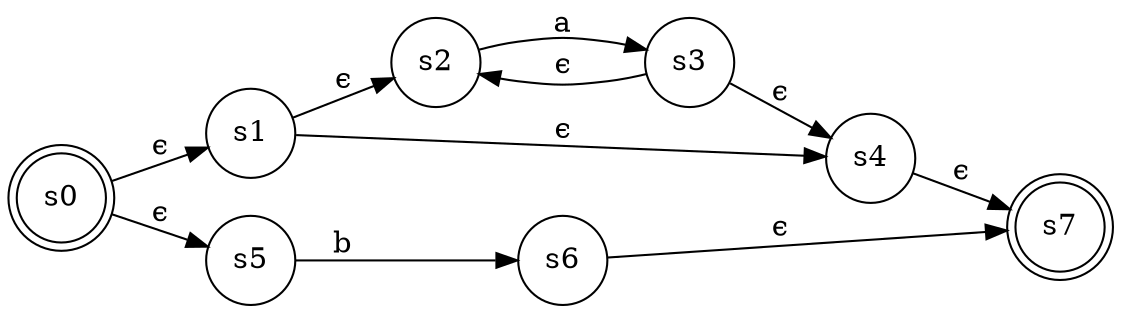 digraph finite_state_machine {
	rankdir=LR size="8,5"
	node [shape=doublecircle]
	s0
	s7

	node [shape=circle]
	s0 -> s1 [label="ϵ
"]
	s0 -> s5 [label="ϵ
"]
	s1 -> s2 [label="ϵ
"]
	s1 -> s4 [label="ϵ
"]
	s2 -> s3 [label=a
]
	s3 -> s4 [label="ϵ
"]
	s3 -> s2 [label="ϵ
"]
	s4 -> s7 [label="ϵ
"]
	s5 -> s6 [label=b
]
	s6 -> s7 [label="ϵ
"]
}
